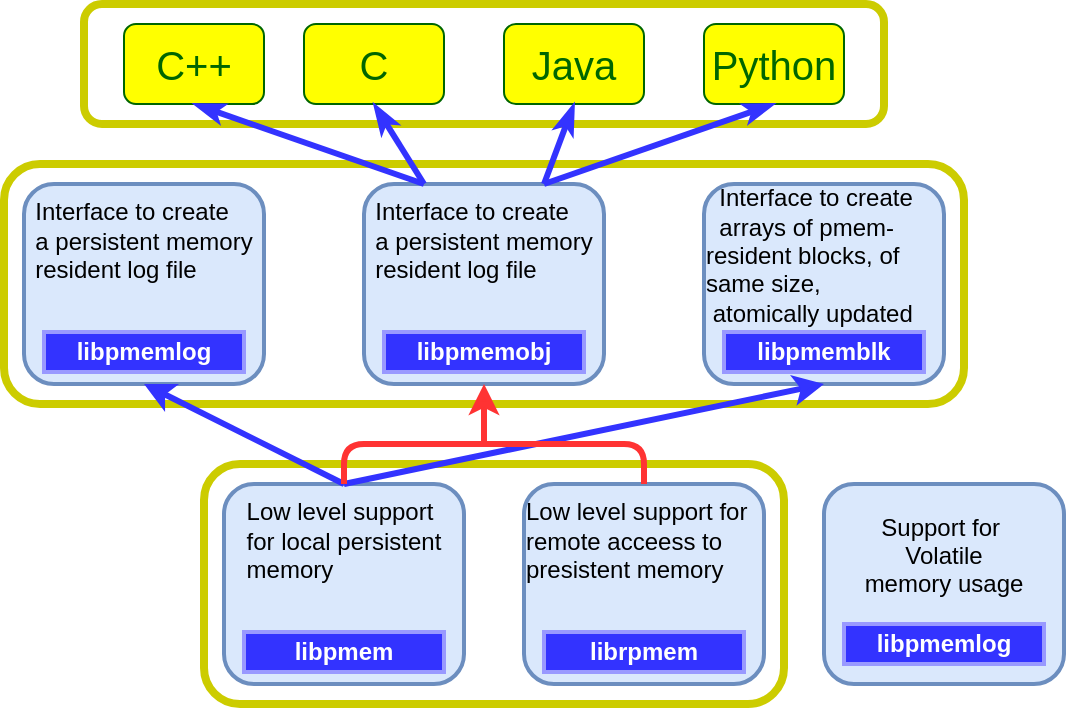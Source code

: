 <mxfile version="12.9.13" type="device"><diagram id="mW4ZJNDIhaEGj96rQSsD" name="Page-1"><mxGraphModel dx="786" dy="552" grid="1" gridSize="10" guides="1" tooltips="1" connect="1" arrows="1" fold="1" page="1" pageScale="1" pageWidth="850" pageHeight="1100" math="0" shadow="0"><root><mxCell id="0"/><mxCell id="1" parent="0"/><mxCell id="wk-SNfQ2D5sPgjDDWh_w-32" value="" style="rounded=1;whiteSpace=wrap;html=1;strokeColor=#CCCC00;fillColor=none;strokeWidth=4;" vertex="1" parent="1"><mxGeometry x="150" y="290" width="290" height="120" as="geometry"/></mxCell><mxCell id="wk-SNfQ2D5sPgjDDWh_w-19" value="" style="rounded=1;whiteSpace=wrap;html=1;strokeColor=#CCCC00;fillColor=none;strokeWidth=4;" vertex="1" parent="1"><mxGeometry x="50" y="140" width="480" height="120" as="geometry"/></mxCell><mxCell id="wk-SNfQ2D5sPgjDDWh_w-5" value="" style="rounded=1;whiteSpace=wrap;html=1;strokeColor=#CCCC00;fillColor=none;strokeWidth=4;" vertex="1" parent="1"><mxGeometry x="90" y="60" width="400" height="60" as="geometry"/></mxCell><mxCell id="wk-SNfQ2D5sPgjDDWh_w-1" value="&lt;font style=&quot;font-size: 20px&quot; color=&quot;#006600&quot;&gt;C++&lt;/font&gt;" style="rounded=1;whiteSpace=wrap;html=1;fillColor=#FFFF00;strokeColor=#006600;" vertex="1" parent="1"><mxGeometry x="110" y="70" width="70" height="40" as="geometry"/></mxCell><mxCell id="wk-SNfQ2D5sPgjDDWh_w-2" value="&lt;font style=&quot;font-size: 20px&quot; color=&quot;#006600&quot;&gt;C&lt;/font&gt;" style="rounded=1;whiteSpace=wrap;html=1;fillColor=#FFFF00;strokeColor=#006600;" vertex="1" parent="1"><mxGeometry x="200" y="70" width="70" height="40" as="geometry"/></mxCell><mxCell id="wk-SNfQ2D5sPgjDDWh_w-3" value="&lt;font style=&quot;font-size: 20px&quot; color=&quot;#006600&quot;&gt;Java&lt;/font&gt;" style="rounded=1;whiteSpace=wrap;html=1;fillColor=#FFFF00;strokeColor=#006600;" vertex="1" parent="1"><mxGeometry x="300" y="70" width="70" height="40" as="geometry"/></mxCell><mxCell id="wk-SNfQ2D5sPgjDDWh_w-4" value="&lt;font style=&quot;font-size: 20px&quot; color=&quot;#006600&quot;&gt;Python&lt;/font&gt;" style="rounded=1;whiteSpace=wrap;html=1;fillColor=#FFFF00;strokeColor=#006600;" vertex="1" parent="1"><mxGeometry x="400" y="70" width="70" height="40" as="geometry"/></mxCell><mxCell id="wk-SNfQ2D5sPgjDDWh_w-6" value="&lt;div style=&quot;text-align: left&quot;&gt;&lt;span&gt;Interface to create&lt;/span&gt;&lt;/div&gt;&lt;div style=&quot;text-align: left&quot;&gt;&lt;span&gt;a persistent memory&lt;/span&gt;&lt;/div&gt;&lt;div style=&quot;text-align: left&quot;&gt;&lt;span&gt;resident log file&lt;/span&gt;&lt;/div&gt;&lt;br&gt;&lt;br&gt;&lt;br&gt;" style="rounded=1;whiteSpace=wrap;html=1;strokeColor=#6c8ebf;strokeWidth=2;fillColor=#dae8fc;" vertex="1" parent="1"><mxGeometry x="60" y="150" width="120" height="100" as="geometry"/></mxCell><mxCell id="wk-SNfQ2D5sPgjDDWh_w-7" value="&lt;font color=&quot;#ffffff&quot;&gt;&lt;b&gt;libpmemlog&lt;/b&gt;&lt;/font&gt;" style="rounded=0;whiteSpace=wrap;html=1;strokeColor=#9999FF;strokeWidth=2;fillColor=#3333FF;" vertex="1" parent="1"><mxGeometry x="70" y="224" width="100" height="20" as="geometry"/></mxCell><mxCell id="wk-SNfQ2D5sPgjDDWh_w-8" value="&lt;div style=&quot;text-align: left&quot;&gt;&lt;span&gt;Interface to create&lt;/span&gt;&lt;/div&gt;&lt;div style=&quot;text-align: left&quot;&gt;&lt;span&gt;a persistent memory&lt;/span&gt;&lt;/div&gt;&lt;div style=&quot;text-align: left&quot;&gt;&lt;span&gt;resident log file&lt;/span&gt;&lt;/div&gt;&lt;br&gt;&lt;br&gt;&lt;br&gt;" style="rounded=1;whiteSpace=wrap;html=1;strokeColor=#6c8ebf;strokeWidth=2;fillColor=#dae8fc;" vertex="1" parent="1"><mxGeometry x="230" y="150" width="120" height="100" as="geometry"/></mxCell><mxCell id="wk-SNfQ2D5sPgjDDWh_w-9" value="&lt;font color=&quot;#ffffff&quot;&gt;&lt;b&gt;libpmemobj&lt;/b&gt;&lt;/font&gt;" style="rounded=0;whiteSpace=wrap;html=1;strokeColor=#9999FF;strokeWidth=2;fillColor=#3333FF;" vertex="1" parent="1"><mxGeometry x="240" y="224" width="100" height="20" as="geometry"/></mxCell><mxCell id="wk-SNfQ2D5sPgjDDWh_w-11" value="&lt;div style=&quot;text-align: left&quot;&gt;&lt;/div&gt;&lt;div style=&quot;text-align: left&quot;&gt;&lt;span&gt;&amp;nbsp; Interface to create&amp;nbsp; &amp;nbsp; &amp;nbsp; arrays of pmem-&amp;nbsp; &amp;nbsp; &amp;nbsp; &amp;nbsp; resident blocks, of&amp;nbsp; &amp;nbsp; &amp;nbsp; same size,&amp;nbsp; &amp;nbsp; &amp;nbsp; &amp;nbsp; &amp;nbsp; &amp;nbsp; &amp;nbsp;atomically updated&lt;/span&gt;&lt;/div&gt;&lt;div style=&quot;text-align: left&quot;&gt;&lt;br&gt;&lt;/div&gt;&lt;div style=&quot;text-align: left&quot;&gt;&lt;br&gt;&lt;/div&gt;" style="rounded=1;whiteSpace=wrap;html=1;strokeColor=#6c8ebf;strokeWidth=2;fillColor=#dae8fc;" vertex="1" parent="1"><mxGeometry x="400" y="150" width="120" height="100" as="geometry"/></mxCell><mxCell id="wk-SNfQ2D5sPgjDDWh_w-12" value="&lt;font color=&quot;#ffffff&quot;&gt;&lt;b&gt;libpmemblk&lt;/b&gt;&lt;/font&gt;" style="rounded=0;whiteSpace=wrap;html=1;strokeColor=#9999FF;strokeWidth=2;fillColor=#3333FF;" vertex="1" parent="1"><mxGeometry x="410" y="224" width="100" height="20" as="geometry"/></mxCell><mxCell id="wk-SNfQ2D5sPgjDDWh_w-15" value="" style="endArrow=classicThin;html=1;strokeColor=#3333FF;strokeWidth=3;endFill=1;exitX=0.25;exitY=0;exitDx=0;exitDy=0;entryX=0.5;entryY=1;entryDx=0;entryDy=0;" edge="1" parent="1" source="wk-SNfQ2D5sPgjDDWh_w-8" target="wk-SNfQ2D5sPgjDDWh_w-1"><mxGeometry width="50" height="50" relative="1" as="geometry"><mxPoint x="265" y="360" as="sourcePoint"/><mxPoint x="210" y="140" as="targetPoint"/></mxGeometry></mxCell><mxCell id="wk-SNfQ2D5sPgjDDWh_w-16" value="" style="endArrow=classicThin;html=1;strokeColor=#3333FF;strokeWidth=3;endFill=1;exitX=0.25;exitY=0;exitDx=0;exitDy=0;entryX=0.5;entryY=1;entryDx=0;entryDy=0;" edge="1" parent="1" source="wk-SNfQ2D5sPgjDDWh_w-8" target="wk-SNfQ2D5sPgjDDWh_w-2"><mxGeometry width="50" height="50" relative="1" as="geometry"><mxPoint x="270" y="160" as="sourcePoint"/><mxPoint x="155" y="120" as="targetPoint"/></mxGeometry></mxCell><mxCell id="wk-SNfQ2D5sPgjDDWh_w-17" value="" style="endArrow=classicThin;html=1;strokeColor=#3333FF;strokeWidth=3;endFill=1;exitX=0.75;exitY=0;exitDx=0;exitDy=0;entryX=0.5;entryY=1;entryDx=0;entryDy=0;" edge="1" parent="1" source="wk-SNfQ2D5sPgjDDWh_w-8" target="wk-SNfQ2D5sPgjDDWh_w-3"><mxGeometry width="50" height="50" relative="1" as="geometry"><mxPoint x="270" y="160" as="sourcePoint"/><mxPoint x="245" y="120" as="targetPoint"/></mxGeometry></mxCell><mxCell id="wk-SNfQ2D5sPgjDDWh_w-18" value="" style="endArrow=classicThin;html=1;strokeColor=#3333FF;strokeWidth=3;endFill=1;exitX=0.75;exitY=0;exitDx=0;exitDy=0;entryX=0.5;entryY=1;entryDx=0;entryDy=0;" edge="1" parent="1" source="wk-SNfQ2D5sPgjDDWh_w-8" target="wk-SNfQ2D5sPgjDDWh_w-4"><mxGeometry width="50" height="50" relative="1" as="geometry"><mxPoint x="330" y="160" as="sourcePoint"/><mxPoint x="345" y="120" as="targetPoint"/></mxGeometry></mxCell><mxCell id="wk-SNfQ2D5sPgjDDWh_w-20" value="&lt;div style=&quot;text-align: left&quot;&gt;&lt;/div&gt;&lt;div style=&quot;text-align: left&quot;&gt;&lt;span&gt;Low level support&lt;/span&gt;&lt;/div&gt;&lt;div style=&quot;text-align: left&quot;&gt;&lt;span&gt;for local persistent&lt;/span&gt;&lt;/div&gt;&lt;div style=&quot;text-align: left&quot;&gt;&lt;span&gt;memory&lt;/span&gt;&lt;/div&gt;&lt;div style=&quot;text-align: left&quot;&gt;&lt;br&gt;&lt;/div&gt;&lt;div style=&quot;text-align: left&quot;&gt;&lt;br&gt;&lt;/div&gt;&lt;div style=&quot;text-align: left&quot;&gt;&lt;br&gt;&lt;/div&gt;" style="rounded=1;whiteSpace=wrap;html=1;strokeColor=#6c8ebf;strokeWidth=2;fillColor=#dae8fc;" vertex="1" parent="1"><mxGeometry x="160" y="300" width="120" height="100" as="geometry"/></mxCell><mxCell id="wk-SNfQ2D5sPgjDDWh_w-21" value="&lt;font color=&quot;#ffffff&quot;&gt;&lt;b&gt;libpmem&lt;/b&gt;&lt;/font&gt;" style="rounded=0;whiteSpace=wrap;html=1;strokeColor=#9999FF;strokeWidth=2;fillColor=#3333FF;" vertex="1" parent="1"><mxGeometry x="170" y="374" width="100" height="20" as="geometry"/></mxCell><mxCell id="wk-SNfQ2D5sPgjDDWh_w-22" value="&lt;div style=&quot;text-align: left&quot;&gt;&lt;/div&gt;&lt;div style=&quot;text-align: left&quot;&gt;&lt;span&gt;Low level support for remote acceess to&lt;/span&gt;&lt;/div&gt;&lt;div style=&quot;text-align: left&quot;&gt;&lt;span&gt;presistent memory&lt;/span&gt;&lt;/div&gt;&lt;div style=&quot;text-align: left&quot;&gt;&lt;br&gt;&lt;/div&gt;&lt;div style=&quot;text-align: left&quot;&gt;&lt;br&gt;&lt;/div&gt;&lt;div style=&quot;text-align: left&quot;&gt;&lt;br&gt;&lt;/div&gt;" style="rounded=1;whiteSpace=wrap;html=1;strokeColor=#6c8ebf;strokeWidth=2;fillColor=#dae8fc;" vertex="1" parent="1"><mxGeometry x="310" y="300" width="120" height="100" as="geometry"/></mxCell><mxCell id="wk-SNfQ2D5sPgjDDWh_w-23" value="&lt;font color=&quot;#ffffff&quot;&gt;&lt;b&gt;librpmem&lt;/b&gt;&lt;/font&gt;" style="rounded=0;whiteSpace=wrap;html=1;strokeColor=#9999FF;strokeWidth=2;fillColor=#3333FF;" vertex="1" parent="1"><mxGeometry x="320" y="374" width="100" height="20" as="geometry"/></mxCell><mxCell id="wk-SNfQ2D5sPgjDDWh_w-25" value="" style="endArrow=classic;html=1;strokeColor=#3333FF;strokeWidth=3;entryX=0.5;entryY=1;entryDx=0;entryDy=0;exitX=0.5;exitY=0;exitDx=0;exitDy=0;" edge="1" parent="1" source="wk-SNfQ2D5sPgjDDWh_w-20" target="wk-SNfQ2D5sPgjDDWh_w-6"><mxGeometry width="50" height="50" relative="1" as="geometry"><mxPoint x="30" y="380" as="sourcePoint"/><mxPoint x="80" y="330" as="targetPoint"/></mxGeometry></mxCell><mxCell id="wk-SNfQ2D5sPgjDDWh_w-26" value="" style="endArrow=classic;html=1;strokeColor=#3333FF;strokeWidth=3;entryX=0.5;entryY=1;entryDx=0;entryDy=0;exitX=0.5;exitY=0;exitDx=0;exitDy=0;" edge="1" parent="1" source="wk-SNfQ2D5sPgjDDWh_w-20" target="wk-SNfQ2D5sPgjDDWh_w-11"><mxGeometry width="50" height="50" relative="1" as="geometry"><mxPoint x="230" y="310" as="sourcePoint"/><mxPoint x="130" y="260" as="targetPoint"/></mxGeometry></mxCell><mxCell id="wk-SNfQ2D5sPgjDDWh_w-30" value="" style="endArrow=none;html=1;strokeColor=#FF3333;strokeWidth=3;entryX=0.5;entryY=0;entryDx=0;entryDy=0;exitX=0.5;exitY=0;exitDx=0;exitDy=0;" edge="1" parent="1" source="wk-SNfQ2D5sPgjDDWh_w-20" target="wk-SNfQ2D5sPgjDDWh_w-22"><mxGeometry width="50" height="50" relative="1" as="geometry"><mxPoint x="10" y="400" as="sourcePoint"/><mxPoint x="60" y="350" as="targetPoint"/><Array as="points"><mxPoint x="220" y="280"/><mxPoint x="290" y="280"/><mxPoint x="370" y="280"/></Array></mxGeometry></mxCell><mxCell id="wk-SNfQ2D5sPgjDDWh_w-31" value="" style="endArrow=classic;html=1;strokeColor=#FF3333;strokeWidth=3;entryX=0.5;entryY=1;entryDx=0;entryDy=0;" edge="1" parent="1" target="wk-SNfQ2D5sPgjDDWh_w-8"><mxGeometry width="50" height="50" relative="1" as="geometry"><mxPoint x="290" y="280" as="sourcePoint"/><mxPoint x="110" y="330" as="targetPoint"/></mxGeometry></mxCell><mxCell id="wk-SNfQ2D5sPgjDDWh_w-34" value="&lt;div style=&quot;text-align: left&quot;&gt;&lt;/div&gt;&lt;div&gt;Support for&amp;nbsp;&lt;/div&gt;&lt;div&gt;Volatile&lt;/div&gt;&lt;div&gt;memory usage&lt;/div&gt;&lt;div&gt;&lt;br&gt;&lt;/div&gt;&lt;div&gt;&lt;br&gt;&lt;/div&gt;" style="rounded=1;whiteSpace=wrap;html=1;strokeColor=#6c8ebf;strokeWidth=2;fillColor=#dae8fc;" vertex="1" parent="1"><mxGeometry x="460" y="300" width="120" height="100" as="geometry"/></mxCell><mxCell id="wk-SNfQ2D5sPgjDDWh_w-33" value="&lt;font color=&quot;#ffffff&quot;&gt;&lt;b&gt;libpmemlog&lt;/b&gt;&lt;/font&gt;" style="rounded=0;whiteSpace=wrap;html=1;strokeColor=#9999FF;strokeWidth=2;fillColor=#3333FF;" vertex="1" parent="1"><mxGeometry x="470" y="370" width="100" height="20" as="geometry"/></mxCell></root></mxGraphModel></diagram></mxfile>